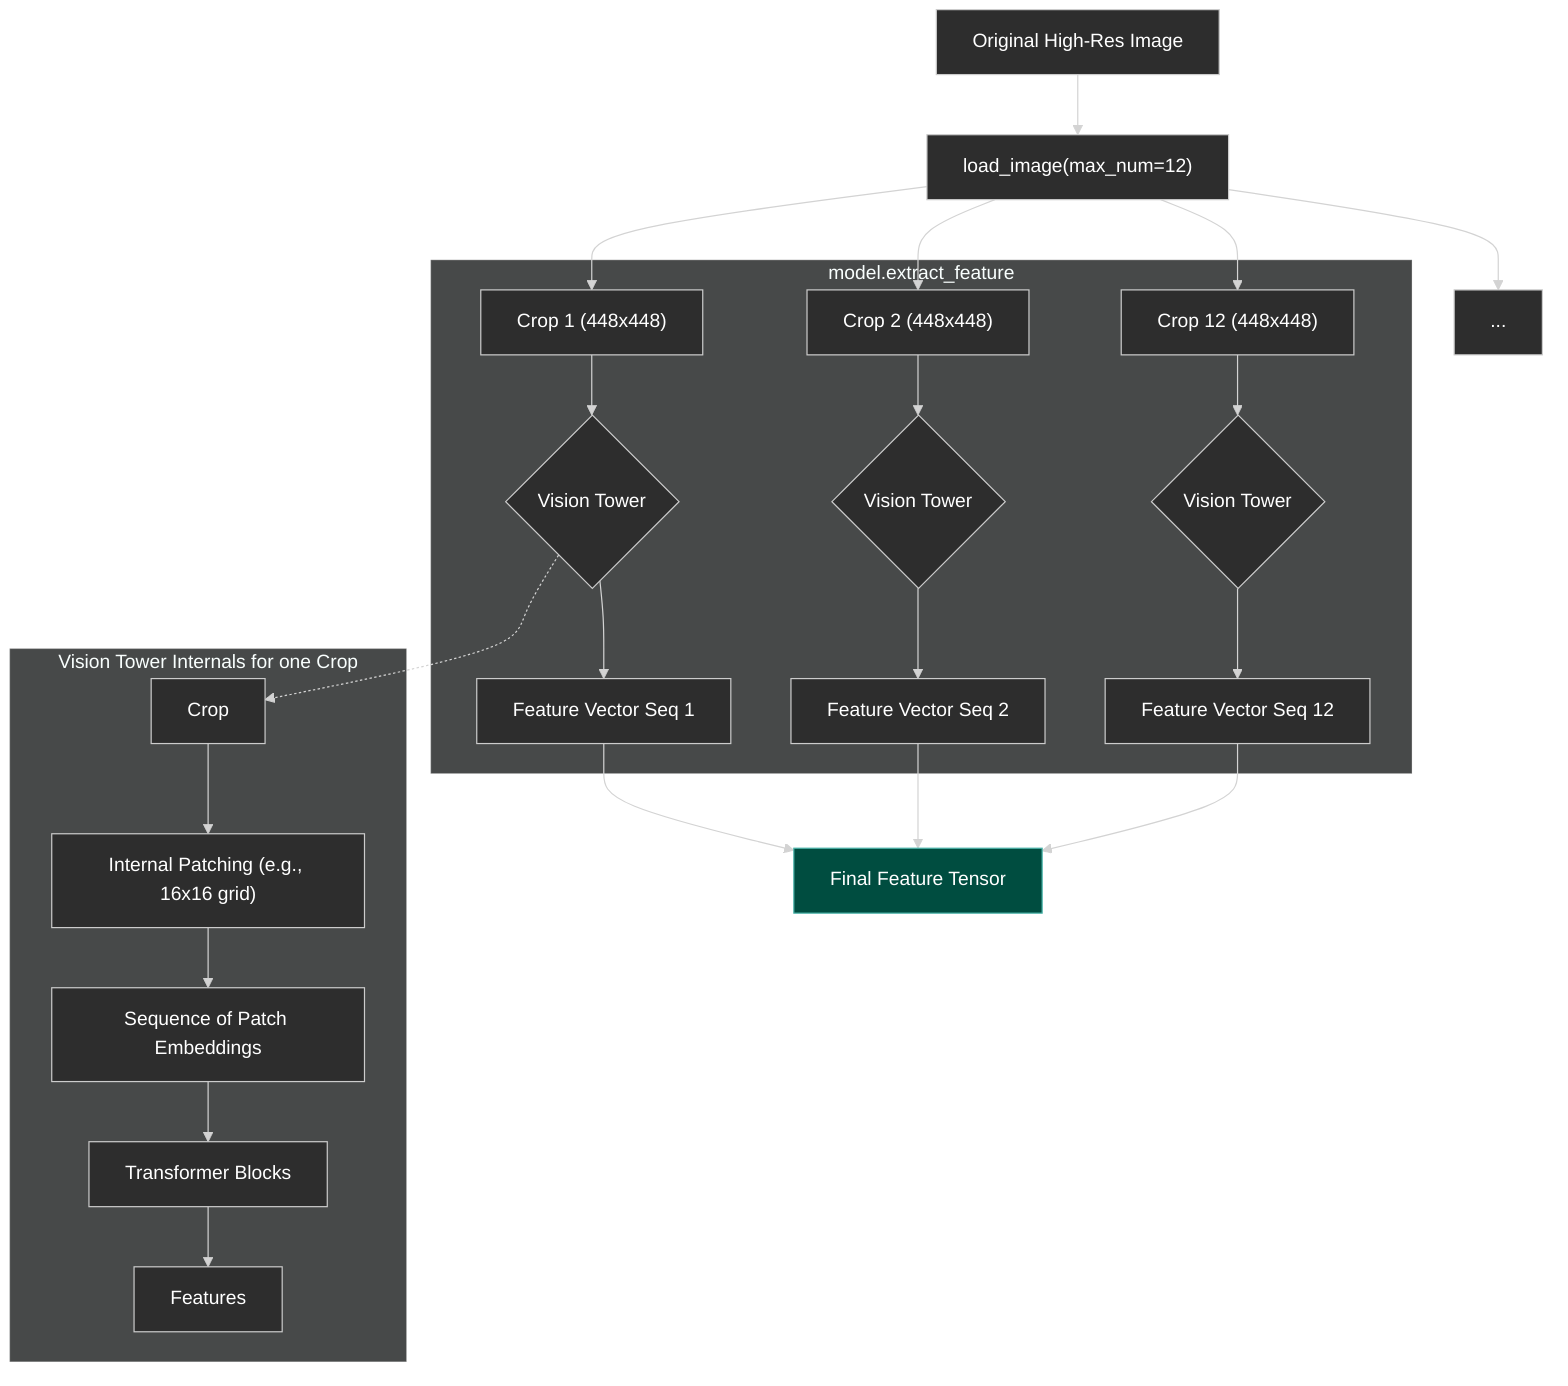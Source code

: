 %%{init: {'theme': 'dark'}}%%
flowchart TD
    A[Original High-Res Image] --> B["load_image(max_num=12)"]
    B --> C1["Crop 1 (448x448)"]
    B --> C2["Crop 2 (448x448)"]
    B --> C3[...]
    B --> C12["Crop 12 (448x448)"]

    subgraph model.extract_feature
        direction TB
        C1 --> D1{Vision Tower}
        C2 --> D2{Vision Tower}
        C12 --> D12{Vision Tower}
        
        D1 --> E1[Feature Vector Seq 1]
        D2 --> E2[Feature Vector Seq 2]
        D12 --> E12[Feature Vector Seq 12]
    end

    E1 --> F[Final Feature Tensor]
    E2 --> F
    E12 --> F

    subgraph "Vision Tower Internals for one Crop"
        direction LR
        Crop --> P["Internal Patching (e.g., 16x16 grid)"] --> P_Embed[Sequence of Patch Embeddings] --> Transformer[Transformer Blocks] --> Features
    end
    
    D1 -.-> Crop

    %% Styling for dark mode
    classDef default fill:#2d2d2d,stroke:#ccc,stroke-width:1px,color:#fff;
    classDef subgraphStyle fill:#202020,stroke:#aaa,stroke-width:1px,color:#fff;
    classDef finalNode fill:#004D40,stroke:#4DB6AC,color:white;

    class A,B,C1,C2,C3,C12,D1,D2,D12,E1,E2,E12,Crop,P,P_Embed,Transformer,Features default;
    class F finalNode;